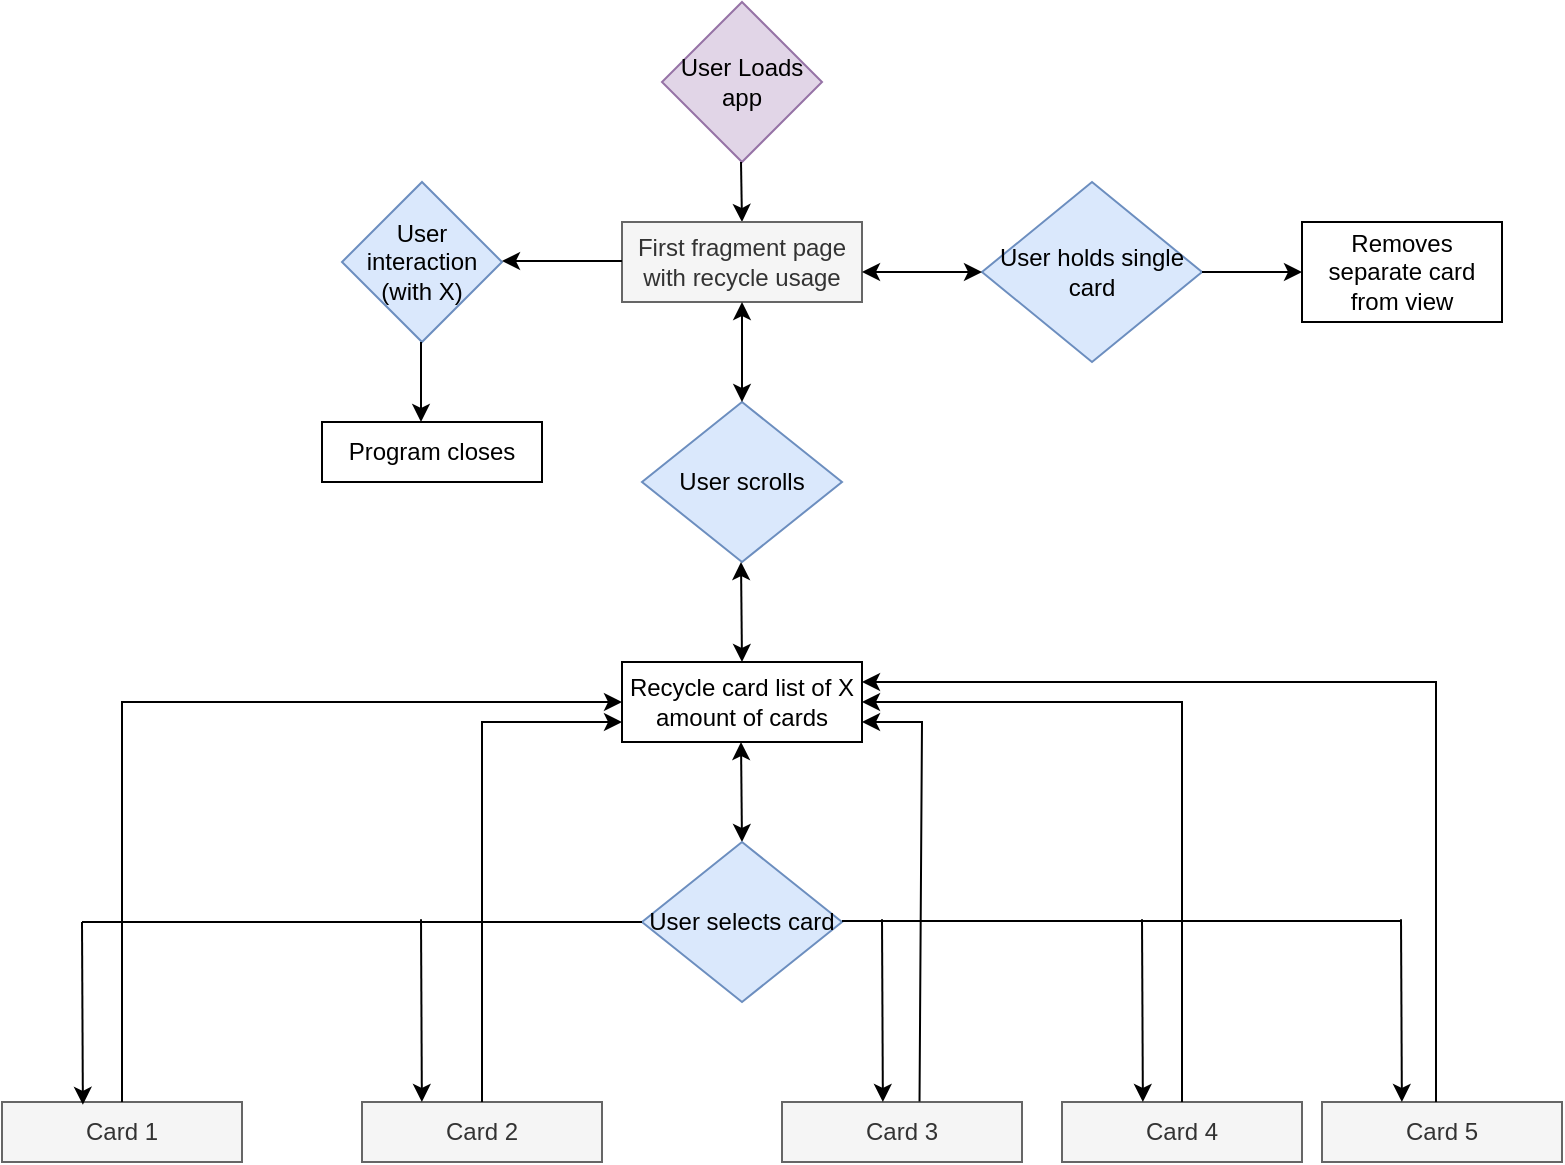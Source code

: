 <mxfile version="20.6.0" type="google"><diagram id="C5RBs43oDa-KdzZeNtuy" name="Page-1"><mxGraphModel dx="1038" dy="547" grid="1" gridSize="10" guides="1" tooltips="1" connect="1" arrows="1" fold="1" page="1" pageScale="1" pageWidth="827" pageHeight="1169" math="0" shadow="0"><root><mxCell id="WIyWlLk6GJQsqaUBKTNV-0"/><mxCell id="WIyWlLk6GJQsqaUBKTNV-1" parent="WIyWlLk6GJQsqaUBKTNV-0"/><mxCell id="tkDtStdgadd9yqJ8jCxt-1" value="User Loads app" style="rhombus;whiteSpace=wrap;html=1;fillColor=#e1d5e7;strokeColor=#9673a6;" vertex="1" parent="WIyWlLk6GJQsqaUBKTNV-1"><mxGeometry x="370" y="10" width="80" height="80" as="geometry"/></mxCell><mxCell id="tkDtStdgadd9yqJ8jCxt-2" value="" style="endArrow=classic;html=1;rounded=0;" edge="1" parent="WIyWlLk6GJQsqaUBKTNV-1"><mxGeometry width="50" height="50" relative="1" as="geometry"><mxPoint x="409.5" y="90" as="sourcePoint"/><mxPoint x="410" y="120" as="targetPoint"/></mxGeometry></mxCell><mxCell id="tkDtStdgadd9yqJ8jCxt-3" value="First fragment page with recycle usage" style="rounded=0;whiteSpace=wrap;html=1;fillColor=#f5f5f5;fontColor=#333333;strokeColor=#666666;" vertex="1" parent="WIyWlLk6GJQsqaUBKTNV-1"><mxGeometry x="350" y="120" width="120" height="40" as="geometry"/></mxCell><mxCell id="tkDtStdgadd9yqJ8jCxt-4" value="User interaction (with X)" style="rhombus;whiteSpace=wrap;html=1;fillColor=#dae8fc;strokeColor=#6c8ebf;" vertex="1" parent="WIyWlLk6GJQsqaUBKTNV-1"><mxGeometry x="210" y="100" width="80" height="80" as="geometry"/></mxCell><mxCell id="tkDtStdgadd9yqJ8jCxt-5" value="" style="endArrow=classic;html=1;rounded=0;" edge="1" parent="WIyWlLk6GJQsqaUBKTNV-1"><mxGeometry width="50" height="50" relative="1" as="geometry"><mxPoint x="350" y="139.5" as="sourcePoint"/><mxPoint x="290" y="139.5" as="targetPoint"/></mxGeometry></mxCell><mxCell id="tkDtStdgadd9yqJ8jCxt-6" value="Program closes" style="rounded=0;whiteSpace=wrap;html=1;" vertex="1" parent="WIyWlLk6GJQsqaUBKTNV-1"><mxGeometry x="200" y="220" width="110" height="30" as="geometry"/></mxCell><mxCell id="tkDtStdgadd9yqJ8jCxt-7" value="" style="endArrow=classic;html=1;rounded=0;" edge="1" parent="WIyWlLk6GJQsqaUBKTNV-1"><mxGeometry width="50" height="50" relative="1" as="geometry"><mxPoint x="249.5" y="180" as="sourcePoint"/><mxPoint x="249.5" y="220" as="targetPoint"/></mxGeometry></mxCell><mxCell id="tkDtStdgadd9yqJ8jCxt-9" value="User holds single card" style="rhombus;whiteSpace=wrap;html=1;fillColor=#dae8fc;strokeColor=#6c8ebf;" vertex="1" parent="WIyWlLk6GJQsqaUBKTNV-1"><mxGeometry x="530" y="100" width="110" height="90" as="geometry"/></mxCell><mxCell id="tkDtStdgadd9yqJ8jCxt-12" value="Removes separate card from view" style="rounded=0;whiteSpace=wrap;html=1;" vertex="1" parent="WIyWlLk6GJQsqaUBKTNV-1"><mxGeometry x="690" y="120" width="100" height="50" as="geometry"/></mxCell><mxCell id="tkDtStdgadd9yqJ8jCxt-13" value="" style="endArrow=classic;html=1;rounded=0;entryX=0;entryY=0.5;entryDx=0;entryDy=0;exitX=1;exitY=0.5;exitDx=0;exitDy=0;" edge="1" parent="WIyWlLk6GJQsqaUBKTNV-1" source="tkDtStdgadd9yqJ8jCxt-9" target="tkDtStdgadd9yqJ8jCxt-12"><mxGeometry width="50" height="50" relative="1" as="geometry"><mxPoint x="630" y="140" as="sourcePoint"/><mxPoint x="680" y="90" as="targetPoint"/></mxGeometry></mxCell><mxCell id="tkDtStdgadd9yqJ8jCxt-14" value="" style="endArrow=classic;startArrow=classic;html=1;rounded=0;entryX=0;entryY=0.5;entryDx=0;entryDy=0;" edge="1" parent="WIyWlLk6GJQsqaUBKTNV-1" target="tkDtStdgadd9yqJ8jCxt-9"><mxGeometry width="50" height="50" relative="1" as="geometry"><mxPoint x="470" y="145" as="sourcePoint"/><mxPoint x="520" y="95" as="targetPoint"/></mxGeometry></mxCell><mxCell id="tkDtStdgadd9yqJ8jCxt-15" value="User scrolls" style="rhombus;whiteSpace=wrap;html=1;fillColor=#dae8fc;strokeColor=#6c8ebf;" vertex="1" parent="WIyWlLk6GJQsqaUBKTNV-1"><mxGeometry x="360" y="210" width="100" height="80" as="geometry"/></mxCell><mxCell id="tkDtStdgadd9yqJ8jCxt-17" value="" style="endArrow=classic;startArrow=classic;html=1;rounded=0;entryX=0.5;entryY=1;entryDx=0;entryDy=0;exitX=0.5;exitY=0;exitDx=0;exitDy=0;" edge="1" parent="WIyWlLk6GJQsqaUBKTNV-1" source="tkDtStdgadd9yqJ8jCxt-15" target="tkDtStdgadd9yqJ8jCxt-3"><mxGeometry width="50" height="50" relative="1" as="geometry"><mxPoint x="380" y="190" as="sourcePoint"/><mxPoint x="440" y="190" as="targetPoint"/></mxGeometry></mxCell><mxCell id="tkDtStdgadd9yqJ8jCxt-18" value="Recycle card list of X amount of cards" style="rounded=0;whiteSpace=wrap;html=1;" vertex="1" parent="WIyWlLk6GJQsqaUBKTNV-1"><mxGeometry x="350" y="340" width="120" height="40" as="geometry"/></mxCell><mxCell id="tkDtStdgadd9yqJ8jCxt-20" value="" style="endArrow=classic;startArrow=classic;html=1;rounded=0;" edge="1" parent="WIyWlLk6GJQsqaUBKTNV-1"><mxGeometry width="50" height="50" relative="1" as="geometry"><mxPoint x="410" y="340" as="sourcePoint"/><mxPoint x="409.5" y="290" as="targetPoint"/></mxGeometry></mxCell><mxCell id="tkDtStdgadd9yqJ8jCxt-21" value="" style="endArrow=classic;startArrow=classic;html=1;rounded=0;" edge="1" parent="WIyWlLk6GJQsqaUBKTNV-1"><mxGeometry width="50" height="50" relative="1" as="geometry"><mxPoint x="410" y="430" as="sourcePoint"/><mxPoint x="409.5" y="380" as="targetPoint"/></mxGeometry></mxCell><mxCell id="tkDtStdgadd9yqJ8jCxt-22" value="User selects card" style="rhombus;whiteSpace=wrap;html=1;fillColor=#dae8fc;strokeColor=#6c8ebf;" vertex="1" parent="WIyWlLk6GJQsqaUBKTNV-1"><mxGeometry x="360" y="430" width="100" height="80" as="geometry"/></mxCell><mxCell id="tkDtStdgadd9yqJ8jCxt-23" value="Card 1" style="rounded=0;whiteSpace=wrap;html=1;fillColor=#f5f5f5;fontColor=#333333;strokeColor=#666666;" vertex="1" parent="WIyWlLk6GJQsqaUBKTNV-1"><mxGeometry x="40" y="560" width="120" height="30" as="geometry"/></mxCell><mxCell id="tkDtStdgadd9yqJ8jCxt-24" value="Card 2" style="rounded=0;whiteSpace=wrap;html=1;fillColor=#f5f5f5;fontColor=#333333;strokeColor=#666666;" vertex="1" parent="WIyWlLk6GJQsqaUBKTNV-1"><mxGeometry x="220" y="560" width="120" height="30" as="geometry"/></mxCell><mxCell id="tkDtStdgadd9yqJ8jCxt-25" value="Card 3" style="rounded=0;whiteSpace=wrap;html=1;fillColor=#f5f5f5;fontColor=#333333;strokeColor=#666666;" vertex="1" parent="WIyWlLk6GJQsqaUBKTNV-1"><mxGeometry x="430" y="560" width="120" height="30" as="geometry"/></mxCell><mxCell id="tkDtStdgadd9yqJ8jCxt-26" value="Card 4" style="rounded=0;whiteSpace=wrap;html=1;fillColor=#f5f5f5;fontColor=#333333;strokeColor=#666666;" vertex="1" parent="WIyWlLk6GJQsqaUBKTNV-1"><mxGeometry x="570" y="560" width="120" height="30" as="geometry"/></mxCell><mxCell id="tkDtStdgadd9yqJ8jCxt-28" value="Card 5" style="rounded=0;whiteSpace=wrap;html=1;fillColor=#f5f5f5;fontColor=#333333;strokeColor=#666666;" vertex="1" parent="WIyWlLk6GJQsqaUBKTNV-1"><mxGeometry x="700" y="560" width="120" height="30" as="geometry"/></mxCell><mxCell id="tkDtStdgadd9yqJ8jCxt-29" value="" style="endArrow=classic;html=1;rounded=0;exitX=0.5;exitY=0;exitDx=0;exitDy=0;entryX=0;entryY=0.75;entryDx=0;entryDy=0;" edge="1" parent="WIyWlLk6GJQsqaUBKTNV-1" source="tkDtStdgadd9yqJ8jCxt-24" target="tkDtStdgadd9yqJ8jCxt-18"><mxGeometry width="50" height="50" relative="1" as="geometry"><mxPoint x="300" y="410" as="sourcePoint"/><mxPoint x="350" y="360" as="targetPoint"/><Array as="points"><mxPoint x="280" y="370"/></Array></mxGeometry></mxCell><mxCell id="tkDtStdgadd9yqJ8jCxt-30" value="" style="endArrow=classic;html=1;rounded=0;exitX=0.5;exitY=0;exitDx=0;exitDy=0;entryX=0;entryY=0.5;entryDx=0;entryDy=0;" edge="1" parent="WIyWlLk6GJQsqaUBKTNV-1" target="tkDtStdgadd9yqJ8jCxt-18"><mxGeometry width="50" height="50" relative="1" as="geometry"><mxPoint x="100" y="560" as="sourcePoint"/><mxPoint x="170" y="360" as="targetPoint"/><Array as="points"><mxPoint x="100" y="360"/></Array></mxGeometry></mxCell><mxCell id="tkDtStdgadd9yqJ8jCxt-31" value="" style="endArrow=classic;html=1;rounded=0;exitX=0.573;exitY=-0.007;exitDx=0;exitDy=0;exitPerimeter=0;" edge="1" parent="WIyWlLk6GJQsqaUBKTNV-1" source="tkDtStdgadd9yqJ8jCxt-25"><mxGeometry width="50" height="50" relative="1" as="geometry"><mxPoint x="480" y="560" as="sourcePoint"/><mxPoint x="470" y="370" as="targetPoint"/><Array as="points"><mxPoint x="500" y="370"/></Array></mxGeometry></mxCell><mxCell id="tkDtStdgadd9yqJ8jCxt-32" value="" style="endArrow=classic;html=1;rounded=0;exitX=0.5;exitY=0;exitDx=0;exitDy=0;" edge="1" parent="WIyWlLk6GJQsqaUBKTNV-1"><mxGeometry width="50" height="50" relative="1" as="geometry"><mxPoint x="630" y="560" as="sourcePoint"/><mxPoint x="470" y="360" as="targetPoint"/><Array as="points"><mxPoint x="630" y="360"/></Array></mxGeometry></mxCell><mxCell id="tkDtStdgadd9yqJ8jCxt-33" value="" style="endArrow=classic;html=1;rounded=0;exitX=0.5;exitY=0;exitDx=0;exitDy=0;entryX=1;entryY=0.25;entryDx=0;entryDy=0;" edge="1" parent="WIyWlLk6GJQsqaUBKTNV-1" target="tkDtStdgadd9yqJ8jCxt-18"><mxGeometry width="50" height="50" relative="1" as="geometry"><mxPoint x="757" y="560" as="sourcePoint"/><mxPoint x="827" y="360" as="targetPoint"/><Array as="points"><mxPoint x="757" y="350"/></Array></mxGeometry></mxCell><mxCell id="tkDtStdgadd9yqJ8jCxt-36" value="" style="endArrow=none;html=1;rounded=0;entryX=0;entryY=0.5;entryDx=0;entryDy=0;" edge="1" parent="WIyWlLk6GJQsqaUBKTNV-1" target="tkDtStdgadd9yqJ8jCxt-22"><mxGeometry width="50" height="50" relative="1" as="geometry"><mxPoint x="80" y="470" as="sourcePoint"/><mxPoint x="230" y="445" as="targetPoint"/></mxGeometry></mxCell><mxCell id="tkDtStdgadd9yqJ8jCxt-39" value="" style="endArrow=classic;html=1;rounded=0;entryX=0.337;entryY=0.047;entryDx=0;entryDy=0;entryPerimeter=0;" edge="1" parent="WIyWlLk6GJQsqaUBKTNV-1" target="tkDtStdgadd9yqJ8jCxt-23"><mxGeometry width="50" height="50" relative="1" as="geometry"><mxPoint x="80" y="470" as="sourcePoint"/><mxPoint x="130" y="420" as="targetPoint"/></mxGeometry></mxCell><mxCell id="tkDtStdgadd9yqJ8jCxt-40" value="" style="endArrow=classic;html=1;rounded=0;entryX=0.337;entryY=0.047;entryDx=0;entryDy=0;entryPerimeter=0;" edge="1" parent="WIyWlLk6GJQsqaUBKTNV-1"><mxGeometry width="50" height="50" relative="1" as="geometry"><mxPoint x="249.5" y="468.59" as="sourcePoint"/><mxPoint x="249.94" y="560.0" as="targetPoint"/></mxGeometry></mxCell><mxCell id="tkDtStdgadd9yqJ8jCxt-41" value="" style="endArrow=classic;html=1;rounded=0;entryX=0.337;entryY=0.047;entryDx=0;entryDy=0;entryPerimeter=0;" edge="1" parent="WIyWlLk6GJQsqaUBKTNV-1"><mxGeometry width="50" height="50" relative="1" as="geometry"><mxPoint x="480" y="468.59" as="sourcePoint"/><mxPoint x="480.44" y="560.0" as="targetPoint"/></mxGeometry></mxCell><mxCell id="tkDtStdgadd9yqJ8jCxt-42" value="" style="endArrow=classic;html=1;rounded=0;entryX=0.337;entryY=0.047;entryDx=0;entryDy=0;entryPerimeter=0;" edge="1" parent="WIyWlLk6GJQsqaUBKTNV-1"><mxGeometry width="50" height="50" relative="1" as="geometry"><mxPoint x="610" y="468.59" as="sourcePoint"/><mxPoint x="610.44" y="560.0" as="targetPoint"/></mxGeometry></mxCell><mxCell id="tkDtStdgadd9yqJ8jCxt-43" value="" style="endArrow=classic;html=1;rounded=0;entryX=0.337;entryY=0.047;entryDx=0;entryDy=0;entryPerimeter=0;" edge="1" parent="WIyWlLk6GJQsqaUBKTNV-1"><mxGeometry width="50" height="50" relative="1" as="geometry"><mxPoint x="739.5" y="468.59" as="sourcePoint"/><mxPoint x="739.94" y="560.0" as="targetPoint"/></mxGeometry></mxCell><mxCell id="tkDtStdgadd9yqJ8jCxt-44" value="" style="endArrow=none;html=1;rounded=0;entryX=0;entryY=0.5;entryDx=0;entryDy=0;" edge="1" parent="WIyWlLk6GJQsqaUBKTNV-1"><mxGeometry width="50" height="50" relative="1" as="geometry"><mxPoint x="460" y="469.5" as="sourcePoint"/><mxPoint x="740" y="469.5" as="targetPoint"/></mxGeometry></mxCell></root></mxGraphModel></diagram></mxfile>